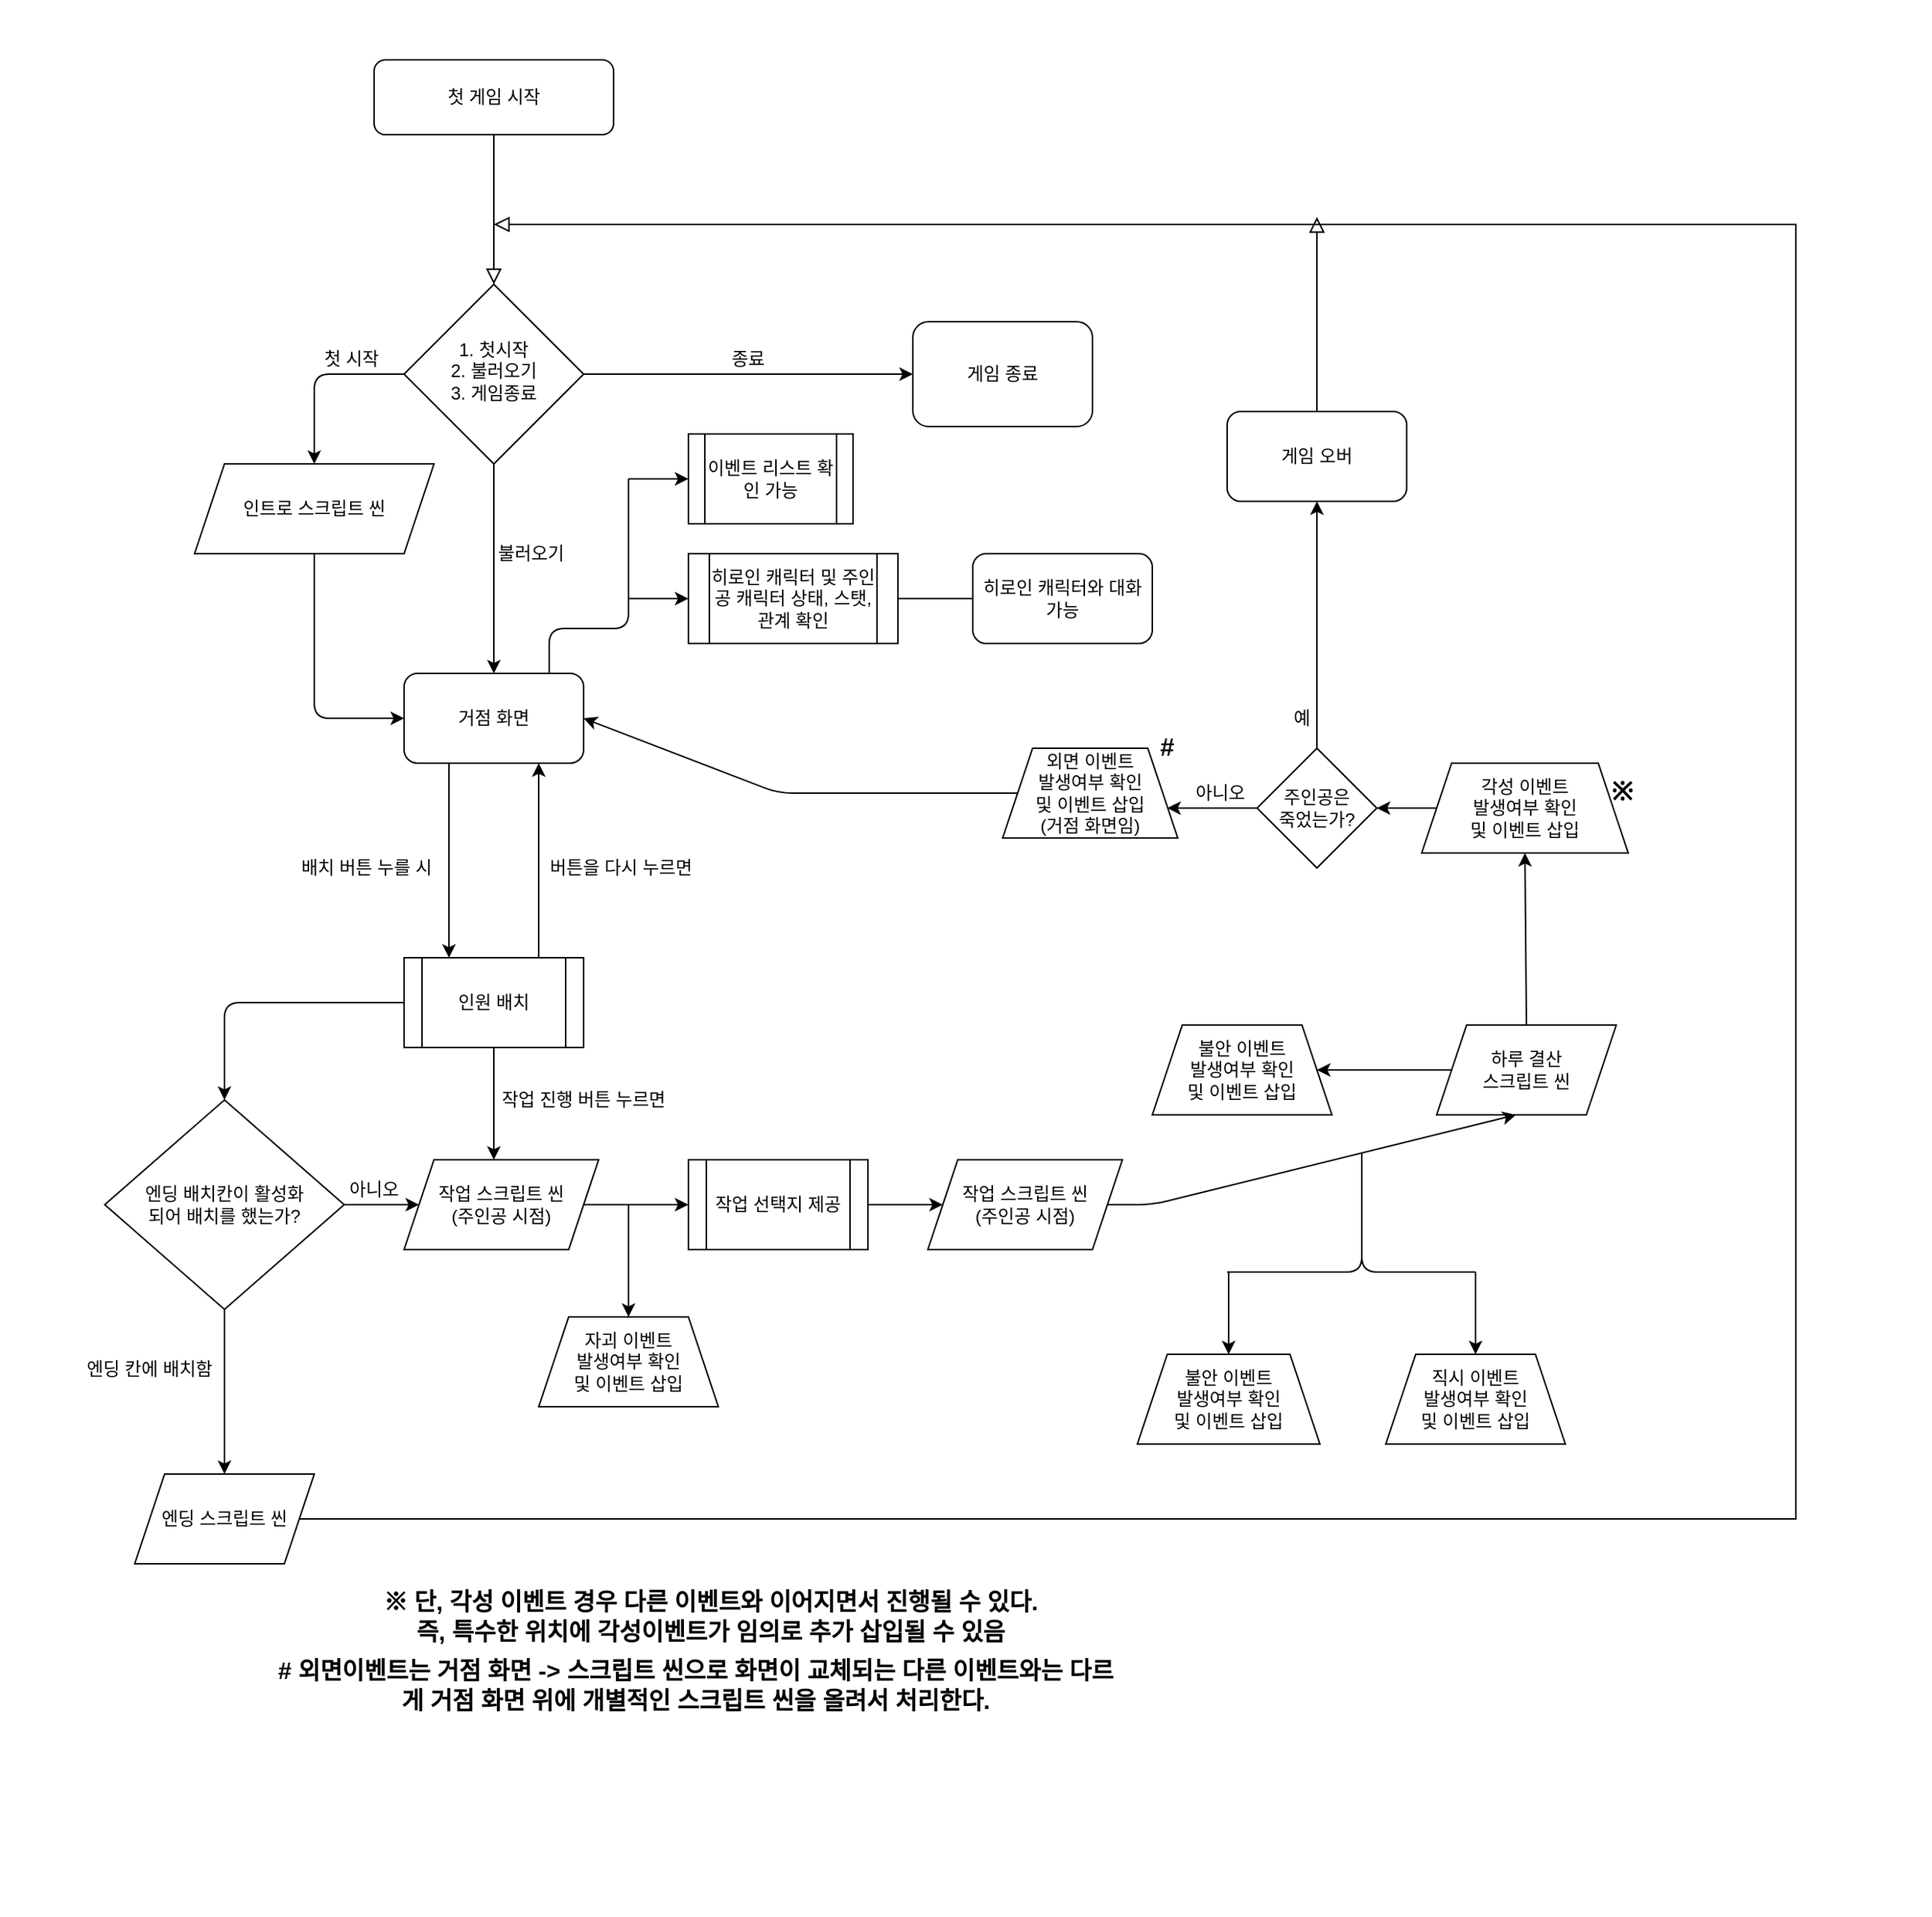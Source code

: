 <mxfile version="26.0.16">
  <diagram id="C5RBs43oDa-KdzZeNtuy" name="Page-1">
    <mxGraphModel grid="1" page="1" gridSize="10" guides="1" tooltips="1" connect="1" arrows="1" fold="1" pageScale="1" pageWidth="827" pageHeight="1169" math="0" shadow="0">
      <root>
        <mxCell id="WIyWlLk6GJQsqaUBKTNV-0" />
        <mxCell id="WIyWlLk6GJQsqaUBKTNV-1" parent="WIyWlLk6GJQsqaUBKTNV-0" />
        <mxCell id="OFdpDf8lXBY_Q7X_61Xx-0" value="" style="rounded=0;whiteSpace=wrap;html=1;fillColor=none;strokeColor=none;" vertex="1" parent="WIyWlLk6GJQsqaUBKTNV-1">
          <mxGeometry x="-50" y="-20" width="1290" height="1280" as="geometry" />
        </mxCell>
        <mxCell id="WIyWlLk6GJQsqaUBKTNV-2" value="" style="rounded=0;html=1;jettySize=auto;orthogonalLoop=1;fontSize=11;endArrow=block;endFill=0;endSize=8;strokeWidth=1;shadow=0;labelBackgroundColor=none;edgeStyle=orthogonalEdgeStyle;" edge="1" parent="WIyWlLk6GJQsqaUBKTNV-1" source="WIyWlLk6GJQsqaUBKTNV-3" target="WIyWlLk6GJQsqaUBKTNV-6">
          <mxGeometry relative="1" as="geometry" />
        </mxCell>
        <mxCell id="WIyWlLk6GJQsqaUBKTNV-3" value="첫 게임 시작" style="rounded=1;whiteSpace=wrap;html=1;fontSize=12;glass=0;strokeWidth=1;shadow=0;" vertex="1" parent="WIyWlLk6GJQsqaUBKTNV-1">
          <mxGeometry x="200" y="20" width="160" height="50" as="geometry" />
        </mxCell>
        <mxCell id="WIyWlLk6GJQsqaUBKTNV-6" value="1. 첫시작&lt;br&gt;2. 불러오기&lt;br&gt;3. 게임종료" style="rhombus;whiteSpace=wrap;html=1;shadow=0;fontFamily=Helvetica;fontSize=12;align=center;strokeWidth=1;spacing=6;spacingTop=-4;" vertex="1" parent="WIyWlLk6GJQsqaUBKTNV-1">
          <mxGeometry x="220" y="170" width="120" height="120" as="geometry" />
        </mxCell>
        <mxCell id="WIyWlLk6GJQsqaUBKTNV-7" value="게임 종료" style="rounded=1;whiteSpace=wrap;html=1;fontSize=12;glass=0;strokeWidth=1;shadow=0;" vertex="1" parent="WIyWlLk6GJQsqaUBKTNV-1">
          <mxGeometry x="560" y="195" width="120" height="70" as="geometry" />
        </mxCell>
        <mxCell id="WIyWlLk6GJQsqaUBKTNV-11" value="거점 화면" style="rounded=1;whiteSpace=wrap;html=1;fontSize=12;glass=0;strokeWidth=1;shadow=0;" vertex="1" parent="WIyWlLk6GJQsqaUBKTNV-1">
          <mxGeometry x="220" y="430" width="120" height="60" as="geometry" />
        </mxCell>
        <mxCell id="paCE8D0T1aVm_U85wlqr-6" value="" style="group" vertex="1" connectable="0" parent="WIyWlLk6GJQsqaUBKTNV-1">
          <mxGeometry x="430" y="210" width="40" height="20" as="geometry" />
        </mxCell>
        <mxCell id="paCE8D0T1aVm_U85wlqr-1" value="" style="edgeStyle=orthogonalEdgeStyle;rounded=0;orthogonalLoop=1;jettySize=auto;html=1;exitX=1;exitY=0.5;exitDx=0;exitDy=0;entryX=0;entryY=0.5;entryDx=0;entryDy=0;" edge="1" parent="paCE8D0T1aVm_U85wlqr-6" source="WIyWlLk6GJQsqaUBKTNV-6" target="WIyWlLk6GJQsqaUBKTNV-7">
          <mxGeometry relative="1" as="geometry">
            <mxPoint x="-30" y="-110" as="targetPoint" />
          </mxGeometry>
        </mxCell>
        <mxCell id="paCE8D0T1aVm_U85wlqr-2" value="종료" style="text;html=1;strokeColor=none;fillColor=none;align=center;verticalAlign=middle;whiteSpace=wrap;rounded=0;" vertex="1" parent="paCE8D0T1aVm_U85wlqr-6">
          <mxGeometry width="40" height="20" as="geometry" />
        </mxCell>
        <mxCell id="paCE8D0T1aVm_U85wlqr-7" value="" style="endArrow=classic;html=1;exitX=0.5;exitY=1;exitDx=0;exitDy=0;entryX=0.5;entryY=0;entryDx=0;entryDy=0;" edge="1" parent="WIyWlLk6GJQsqaUBKTNV-1" source="WIyWlLk6GJQsqaUBKTNV-6" target="WIyWlLk6GJQsqaUBKTNV-11">
          <mxGeometry width="50" height="50" relative="1" as="geometry">
            <mxPoint x="440" y="360" as="sourcePoint" />
            <mxPoint x="490" y="310" as="targetPoint" />
          </mxGeometry>
        </mxCell>
        <mxCell id="paCE8D0T1aVm_U85wlqr-9" value="불러오기" style="text;html=1;strokeColor=none;fillColor=none;align=center;verticalAlign=middle;whiteSpace=wrap;rounded=0;" vertex="1" parent="WIyWlLk6GJQsqaUBKTNV-1">
          <mxGeometry x="280" y="340" width="50" height="20" as="geometry" />
        </mxCell>
        <mxCell id="paCE8D0T1aVm_U85wlqr-12" value="" style="endArrow=classic;html=1;exitX=0;exitY=0.5;exitDx=0;exitDy=0;entryX=0.5;entryY=0;entryDx=0;entryDy=0;" edge="1" parent="WIyWlLk6GJQsqaUBKTNV-1" source="WIyWlLk6GJQsqaUBKTNV-6" target="EhkmRBjbKEWwrHhJ-phg-6">
          <mxGeometry width="50" height="50" relative="1" as="geometry">
            <mxPoint x="140" y="250" as="sourcePoint" />
            <mxPoint x="155" y="290" as="targetPoint" />
            <Array as="points">
              <mxPoint x="160" y="230" />
            </Array>
          </mxGeometry>
        </mxCell>
        <mxCell id="paCE8D0T1aVm_U85wlqr-13" value="" style="endArrow=classic;html=1;exitX=0.5;exitY=1;exitDx=0;exitDy=0;entryX=0;entryY=0.5;entryDx=0;entryDy=0;" edge="1" parent="WIyWlLk6GJQsqaUBKTNV-1" source="EhkmRBjbKEWwrHhJ-phg-6" target="WIyWlLk6GJQsqaUBKTNV-11">
          <mxGeometry width="50" height="50" relative="1" as="geometry">
            <mxPoint x="155" y="350" as="sourcePoint" />
            <mxPoint x="490" y="300" as="targetPoint" />
            <Array as="points">
              <mxPoint x="160" y="460" />
            </Array>
          </mxGeometry>
        </mxCell>
        <mxCell id="paCE8D0T1aVm_U85wlqr-14" value="첫 시작" style="text;html=1;strokeColor=none;fillColor=none;align=center;verticalAlign=middle;whiteSpace=wrap;rounded=0;" vertex="1" parent="WIyWlLk6GJQsqaUBKTNV-1">
          <mxGeometry x="160" y="210" width="50" height="20" as="geometry" />
        </mxCell>
        <mxCell id="paCE8D0T1aVm_U85wlqr-16" value="이벤트 리스트 확인 가능" style="shape=process;whiteSpace=wrap;html=1;backgroundOutline=1;" vertex="1" parent="WIyWlLk6GJQsqaUBKTNV-1">
          <mxGeometry x="410" y="270" width="110" height="60" as="geometry" />
        </mxCell>
        <mxCell id="paCE8D0T1aVm_U85wlqr-17" value="히로인 캐릭터 및 주인공 캐릭터 상태, 스탯, 관계 확인" style="shape=process;whiteSpace=wrap;html=1;backgroundOutline=1;" vertex="1" parent="WIyWlLk6GJQsqaUBKTNV-1">
          <mxGeometry x="410" y="350" width="140" height="60" as="geometry" />
        </mxCell>
        <mxCell id="paCE8D0T1aVm_U85wlqr-18" value="" style="endArrow=none;html=1;exitX=0.808;exitY=0;exitDx=0;exitDy=0;exitPerimeter=0;" edge="1" parent="WIyWlLk6GJQsqaUBKTNV-1" source="WIyWlLk6GJQsqaUBKTNV-11">
          <mxGeometry width="50" height="50" relative="1" as="geometry">
            <mxPoint x="440" y="530" as="sourcePoint" />
            <mxPoint x="370" y="300" as="targetPoint" />
            <Array as="points">
              <mxPoint x="317" y="400" />
              <mxPoint x="370" y="400" />
            </Array>
          </mxGeometry>
        </mxCell>
        <mxCell id="paCE8D0T1aVm_U85wlqr-19" value="" style="endArrow=classic;html=1;entryX=0;entryY=0.5;entryDx=0;entryDy=0;" edge="1" parent="WIyWlLk6GJQsqaUBKTNV-1" target="paCE8D0T1aVm_U85wlqr-16">
          <mxGeometry width="50" height="50" relative="1" as="geometry">
            <mxPoint x="370" y="300" as="sourcePoint" />
            <mxPoint x="490" y="480" as="targetPoint" />
          </mxGeometry>
        </mxCell>
        <mxCell id="paCE8D0T1aVm_U85wlqr-20" value="" style="endArrow=classic;html=1;entryX=0;entryY=0.5;entryDx=0;entryDy=0;" edge="1" parent="WIyWlLk6GJQsqaUBKTNV-1" target="paCE8D0T1aVm_U85wlqr-17">
          <mxGeometry width="50" height="50" relative="1" as="geometry">
            <mxPoint x="370" y="380" as="sourcePoint" />
            <mxPoint x="420" y="310" as="targetPoint" />
          </mxGeometry>
        </mxCell>
        <mxCell id="paCE8D0T1aVm_U85wlqr-21" value="히로인 캐릭터와 대화 가능" style="rounded=1;whiteSpace=wrap;html=1;" vertex="1" parent="WIyWlLk6GJQsqaUBKTNV-1">
          <mxGeometry x="600" y="350" width="120" height="60" as="geometry" />
        </mxCell>
        <mxCell id="paCE8D0T1aVm_U85wlqr-22" value="" style="endArrow=none;html=1;entryX=0;entryY=0.5;entryDx=0;entryDy=0;exitX=1;exitY=0.5;exitDx=0;exitDy=0;" edge="1" parent="WIyWlLk6GJQsqaUBKTNV-1" source="paCE8D0T1aVm_U85wlqr-17" target="paCE8D0T1aVm_U85wlqr-21">
          <mxGeometry width="50" height="50" relative="1" as="geometry">
            <mxPoint x="440" y="320" as="sourcePoint" />
            <mxPoint x="490" y="270" as="targetPoint" />
          </mxGeometry>
        </mxCell>
        <mxCell id="EhkmRBjbKEWwrHhJ-phg-0" value="" style="endArrow=classic;html=1;exitX=0.25;exitY=1;exitDx=0;exitDy=0;entryX=0.25;entryY=0;entryDx=0;entryDy=0;" edge="1" parent="WIyWlLk6GJQsqaUBKTNV-1" source="WIyWlLk6GJQsqaUBKTNV-11" target="EhkmRBjbKEWwrHhJ-phg-15">
          <mxGeometry width="50" height="50" relative="1" as="geometry">
            <mxPoint x="440" y="530" as="sourcePoint" />
            <mxPoint x="250" y="525" as="targetPoint" />
          </mxGeometry>
        </mxCell>
        <mxCell id="EhkmRBjbKEWwrHhJ-phg-1" value="" style="endArrow=classic;html=1;entryX=0.75;entryY=1;entryDx=0;entryDy=0;exitX=0.75;exitY=0;exitDx=0;exitDy=0;" edge="1" parent="WIyWlLk6GJQsqaUBKTNV-1" source="EhkmRBjbKEWwrHhJ-phg-15" target="WIyWlLk6GJQsqaUBKTNV-11">
          <mxGeometry width="50" height="50" relative="1" as="geometry">
            <mxPoint x="300" y="525" as="sourcePoint" />
            <mxPoint x="490" y="480" as="targetPoint" />
          </mxGeometry>
        </mxCell>
        <mxCell id="EhkmRBjbKEWwrHhJ-phg-2" value="버튼을 다시 누르면" style="text;html=1;strokeColor=none;fillColor=none;align=center;verticalAlign=middle;whiteSpace=wrap;rounded=0;" vertex="1" parent="WIyWlLk6GJQsqaUBKTNV-1">
          <mxGeometry x="310" y="550" width="110" height="20" as="geometry" />
        </mxCell>
        <mxCell id="EhkmRBjbKEWwrHhJ-phg-3" value="배치 버튼 누를 시" style="text;html=1;strokeColor=none;fillColor=none;align=center;verticalAlign=middle;whiteSpace=wrap;rounded=0;" vertex="1" parent="WIyWlLk6GJQsqaUBKTNV-1">
          <mxGeometry x="140" y="550" width="110" height="20" as="geometry" />
        </mxCell>
        <mxCell id="EhkmRBjbKEWwrHhJ-phg-4" value="" style="endArrow=classic;html=1;exitX=0;exitY=0.5;exitDx=0;exitDy=0;entryX=0.5;entryY=0;entryDx=0;entryDy=0;" edge="1" parent="WIyWlLk6GJQsqaUBKTNV-1" source="EhkmRBjbKEWwrHhJ-phg-15" target="EhkmRBjbKEWwrHhJ-phg-5">
          <mxGeometry width="50" height="50" relative="1" as="geometry">
            <mxPoint x="230" y="650" as="sourcePoint" />
            <mxPoint x="130" y="755" as="targetPoint" />
            <Array as="points">
              <mxPoint x="100" y="650" />
            </Array>
          </mxGeometry>
        </mxCell>
        <mxCell id="EhkmRBjbKEWwrHhJ-phg-5" value="엔딩 배치칸이 활성화&lt;br&gt;되어 배치를 했는가?" style="rhombus;whiteSpace=wrap;html=1;" vertex="1" parent="WIyWlLk6GJQsqaUBKTNV-1">
          <mxGeometry x="20" y="715" width="160" height="140" as="geometry" />
        </mxCell>
        <mxCell id="EhkmRBjbKEWwrHhJ-phg-6" value="&lt;span&gt;인트로 스크립트 씬&lt;/span&gt;" style="shape=parallelogram;perimeter=parallelogramPerimeter;whiteSpace=wrap;html=1;fixedSize=1;" vertex="1" parent="WIyWlLk6GJQsqaUBKTNV-1">
          <mxGeometry x="80" y="290" width="160" height="60" as="geometry" />
        </mxCell>
        <mxCell id="EhkmRBjbKEWwrHhJ-phg-7" value="" style="endArrow=classic;html=1;exitX=0.5;exitY=1;exitDx=0;exitDy=0;" edge="1" parent="WIyWlLk6GJQsqaUBKTNV-1" source="EhkmRBjbKEWwrHhJ-phg-5">
          <mxGeometry width="50" height="50" relative="1" as="geometry">
            <mxPoint x="420" y="795" as="sourcePoint" />
            <mxPoint x="100" y="965" as="targetPoint" />
          </mxGeometry>
        </mxCell>
        <mxCell id="EhkmRBjbKEWwrHhJ-phg-8" value="엔딩 스크립트 씬" style="shape=parallelogram;perimeter=parallelogramPerimeter;whiteSpace=wrap;html=1;fixedSize=1;" vertex="1" parent="WIyWlLk6GJQsqaUBKTNV-1">
          <mxGeometry x="40" y="965" width="120" height="60" as="geometry" />
        </mxCell>
        <mxCell id="EhkmRBjbKEWwrHhJ-phg-11" value="엔딩 칸에 배치함" style="text;html=1;strokeColor=none;fillColor=none;align=center;verticalAlign=middle;whiteSpace=wrap;rounded=0;" vertex="1" parent="WIyWlLk6GJQsqaUBKTNV-1">
          <mxGeometry y="885" width="100" height="20" as="geometry" />
        </mxCell>
        <mxCell id="EhkmRBjbKEWwrHhJ-phg-14" value="작업 스크립트 씬&lt;br&gt;(주인공 시점)" style="shape=parallelogram;perimeter=parallelogramPerimeter;whiteSpace=wrap;html=1;fixedSize=1;" vertex="1" parent="WIyWlLk6GJQsqaUBKTNV-1">
          <mxGeometry x="220" y="755" width="130" height="60" as="geometry" />
        </mxCell>
        <mxCell id="EhkmRBjbKEWwrHhJ-phg-15" value="&lt;span&gt;인원 배치&lt;/span&gt;" style="shape=process;whiteSpace=wrap;html=1;backgroundOutline=1;" vertex="1" parent="WIyWlLk6GJQsqaUBKTNV-1">
          <mxGeometry x="220" y="620" width="120" height="60" as="geometry" />
        </mxCell>
        <mxCell id="EhkmRBjbKEWwrHhJ-phg-16" value="" style="endArrow=classic;html=1;exitX=0.5;exitY=1;exitDx=0;exitDy=0;" edge="1" parent="WIyWlLk6GJQsqaUBKTNV-1" source="EhkmRBjbKEWwrHhJ-phg-15">
          <mxGeometry width="50" height="50" relative="1" as="geometry">
            <mxPoint x="263" y="680" as="sourcePoint" />
            <mxPoint x="280" y="755" as="targetPoint" />
          </mxGeometry>
        </mxCell>
        <mxCell id="EhkmRBjbKEWwrHhJ-phg-17" value="" style="endArrow=classic;html=1;exitX=1;exitY=0.5;exitDx=0;exitDy=0;entryX=0;entryY=0.5;entryDx=0;entryDy=0;" edge="1" parent="WIyWlLk6GJQsqaUBKTNV-1" source="EhkmRBjbKEWwrHhJ-phg-5" target="EhkmRBjbKEWwrHhJ-phg-14">
          <mxGeometry width="50" height="50" relative="1" as="geometry">
            <mxPoint x="420" y="675" as="sourcePoint" />
            <mxPoint x="470" y="625" as="targetPoint" />
          </mxGeometry>
        </mxCell>
        <mxCell id="EhkmRBjbKEWwrHhJ-phg-18" value="작업 진행 버튼 누르면" style="text;html=1;strokeColor=none;fillColor=none;align=center;verticalAlign=middle;whiteSpace=wrap;rounded=0;" vertex="1" parent="WIyWlLk6GJQsqaUBKTNV-1">
          <mxGeometry x="280" y="705" width="120" height="20" as="geometry" />
        </mxCell>
        <mxCell id="EhkmRBjbKEWwrHhJ-phg-19" value="아니오" style="text;html=1;strokeColor=none;fillColor=none;align=center;verticalAlign=middle;whiteSpace=wrap;rounded=0;" vertex="1" parent="WIyWlLk6GJQsqaUBKTNV-1">
          <mxGeometry x="140" y="765" width="120" height="20" as="geometry" />
        </mxCell>
        <mxCell id="EhkmRBjbKEWwrHhJ-phg-21" value="" style="endArrow=classic;html=1;exitX=1;exitY=0.5;exitDx=0;exitDy=0;entryX=0;entryY=0.5;entryDx=0;entryDy=0;" edge="1" parent="WIyWlLk6GJQsqaUBKTNV-1" source="EhkmRBjbKEWwrHhJ-phg-14" target="EhkmRBjbKEWwrHhJ-phg-22">
          <mxGeometry width="50" height="50" relative="1" as="geometry">
            <mxPoint x="420" y="855" as="sourcePoint" />
            <mxPoint x="410" y="785" as="targetPoint" />
          </mxGeometry>
        </mxCell>
        <mxCell id="EhkmRBjbKEWwrHhJ-phg-22" value="작업 선택지 제공" style="shape=process;whiteSpace=wrap;html=1;backgroundOutline=1;" vertex="1" parent="WIyWlLk6GJQsqaUBKTNV-1">
          <mxGeometry x="410" y="755" width="120" height="60" as="geometry" />
        </mxCell>
        <mxCell id="EhkmRBjbKEWwrHhJ-phg-23" value="" style="endArrow=classic;html=1;exitX=1;exitY=0.5;exitDx=0;exitDy=0;entryX=0;entryY=0.5;entryDx=0;entryDy=0;" edge="1" parent="WIyWlLk6GJQsqaUBKTNV-1" source="EhkmRBjbKEWwrHhJ-phg-22" target="EhkmRBjbKEWwrHhJ-phg-24">
          <mxGeometry width="50" height="50" relative="1" as="geometry">
            <mxPoint x="420" y="855" as="sourcePoint" />
            <mxPoint x="580" y="785" as="targetPoint" />
          </mxGeometry>
        </mxCell>
        <mxCell id="EhkmRBjbKEWwrHhJ-phg-24" value="&lt;span&gt;작업 스크립트 씬&lt;/span&gt;&lt;br&gt;&lt;span&gt;(주인공 시점)&lt;/span&gt;" style="shape=parallelogram;perimeter=parallelogramPerimeter;whiteSpace=wrap;html=1;fixedSize=1;" vertex="1" parent="WIyWlLk6GJQsqaUBKTNV-1">
          <mxGeometry x="570" y="755" width="130" height="60" as="geometry" />
        </mxCell>
        <mxCell id="EhkmRBjbKEWwrHhJ-phg-25" value="자괴 이벤트&lt;br&gt;발생여부 확인&lt;br&gt;및 이벤트 삽입" style="shape=trapezoid;perimeter=trapezoidPerimeter;whiteSpace=wrap;html=1;fixedSize=1;" vertex="1" parent="WIyWlLk6GJQsqaUBKTNV-1">
          <mxGeometry x="310" y="860" width="120" height="60" as="geometry" />
        </mxCell>
        <mxCell id="EhkmRBjbKEWwrHhJ-phg-26" value="불안 이벤트&lt;br&gt;발생여부 확인&lt;br&gt;및 이벤트 삽입" style="shape=trapezoid;perimeter=trapezoidPerimeter;whiteSpace=wrap;html=1;fixedSize=1;" vertex="1" parent="WIyWlLk6GJQsqaUBKTNV-1">
          <mxGeometry x="710" y="885" width="122" height="60" as="geometry" />
        </mxCell>
        <mxCell id="EhkmRBjbKEWwrHhJ-phg-27" value="직시 이벤트&lt;br&gt;발생여부 확인&lt;br&gt;및 이벤트 삽입" style="shape=trapezoid;perimeter=trapezoidPerimeter;whiteSpace=wrap;html=1;fixedSize=1;" vertex="1" parent="WIyWlLk6GJQsqaUBKTNV-1">
          <mxGeometry x="876" y="885" width="120" height="60" as="geometry" />
        </mxCell>
        <mxCell id="EhkmRBjbKEWwrHhJ-phg-28" value="" style="endArrow=none;html=1;endSize=6;" edge="1" parent="WIyWlLk6GJQsqaUBKTNV-1">
          <mxGeometry width="50" height="50" relative="1" as="geometry">
            <mxPoint x="770" y="830" as="sourcePoint" />
            <mxPoint x="860" y="750" as="targetPoint" />
            <Array as="points">
              <mxPoint x="860" y="830" />
              <mxPoint x="860" y="770" />
            </Array>
          </mxGeometry>
        </mxCell>
        <mxCell id="EhkmRBjbKEWwrHhJ-phg-29" value="" style="endArrow=classic;html=1;entryX=0.5;entryY=0;entryDx=0;entryDy=0;" edge="1" parent="WIyWlLk6GJQsqaUBKTNV-1" target="EhkmRBjbKEWwrHhJ-phg-25">
          <mxGeometry width="50" height="50" relative="1" as="geometry">
            <mxPoint x="370" y="820" as="sourcePoint" />
            <mxPoint x="580" y="770" as="targetPoint" />
          </mxGeometry>
        </mxCell>
        <mxCell id="EhkmRBjbKEWwrHhJ-phg-32" value="" style="endArrow=classic;html=1;entryX=0.5;entryY=0;entryDx=0;entryDy=0;" edge="1" parent="WIyWlLk6GJQsqaUBKTNV-1" target="EhkmRBjbKEWwrHhJ-phg-27">
          <mxGeometry width="50" height="50" relative="1" as="geometry">
            <mxPoint x="936" y="830" as="sourcePoint" />
            <mxPoint x="646" y="915" as="targetPoint" />
          </mxGeometry>
        </mxCell>
        <mxCell id="EhkmRBjbKEWwrHhJ-phg-31" value="" style="endArrow=classic;html=1;entryX=0.5;entryY=0;entryDx=0;entryDy=0;" edge="1" parent="WIyWlLk6GJQsqaUBKTNV-1" target="EhkmRBjbKEWwrHhJ-phg-26">
          <mxGeometry width="50" height="50" relative="1" as="geometry">
            <mxPoint x="771" y="830" as="sourcePoint" />
            <mxPoint x="636" y="905" as="targetPoint" />
          </mxGeometry>
        </mxCell>
        <mxCell id="EhkmRBjbKEWwrHhJ-phg-34" value="" style="rounded=0;html=1;jettySize=auto;orthogonalLoop=1;fontSize=11;endArrow=block;endFill=0;endSize=8;strokeWidth=1;shadow=0;labelBackgroundColor=none;edgeStyle=orthogonalEdgeStyle;exitX=1;exitY=0.5;exitDx=0;exitDy=0;" edge="1" parent="WIyWlLk6GJQsqaUBKTNV-1" source="EhkmRBjbKEWwrHhJ-phg-8">
          <mxGeometry relative="1" as="geometry">
            <mxPoint x="290" y="80" as="sourcePoint" />
            <mxPoint x="280" y="130" as="targetPoint" />
            <Array as="points">
              <mxPoint x="1150" y="995" />
              <mxPoint x="1150" y="130" />
            </Array>
          </mxGeometry>
        </mxCell>
        <mxCell id="EhkmRBjbKEWwrHhJ-phg-35" value="" style="endArrow=none;html=1;" edge="1" parent="WIyWlLk6GJQsqaUBKTNV-1">
          <mxGeometry width="50" height="50" relative="1" as="geometry">
            <mxPoint x="370" y="785" as="sourcePoint" />
            <mxPoint x="370" y="860" as="targetPoint" />
            <Array as="points">
              <mxPoint x="370" y="830" />
            </Array>
          </mxGeometry>
        </mxCell>
        <mxCell id="EhkmRBjbKEWwrHhJ-phg-36" value="하루 결산&lt;br&gt;스크립트 씬" style="shape=parallelogram;perimeter=parallelogramPerimeter;whiteSpace=wrap;html=1;fixedSize=1;" vertex="1" parent="WIyWlLk6GJQsqaUBKTNV-1">
          <mxGeometry x="910" y="665" width="120" height="60" as="geometry" />
        </mxCell>
        <mxCell id="EhkmRBjbKEWwrHhJ-phg-37" value="" style="endArrow=classic;html=1;entryX=0.442;entryY=1;entryDx=0;entryDy=0;exitX=1;exitY=0.5;exitDx=0;exitDy=0;entryPerimeter=0;" edge="1" parent="WIyWlLk6GJQsqaUBKTNV-1" source="EhkmRBjbKEWwrHhJ-phg-24" target="EhkmRBjbKEWwrHhJ-phg-36">
          <mxGeometry width="50" height="50" relative="1" as="geometry">
            <mxPoint x="90" y="745" as="sourcePoint" />
            <mxPoint x="140" y="695" as="targetPoint" />
            <Array as="points">
              <mxPoint x="720" y="785" />
            </Array>
          </mxGeometry>
        </mxCell>
        <mxCell id="EhkmRBjbKEWwrHhJ-phg-38" value="&lt;span&gt;불안 이벤트&lt;/span&gt;&lt;br&gt;&lt;span&gt;발생여부 확인&lt;/span&gt;&lt;br&gt;&lt;span&gt;및 이벤트 삽입&lt;/span&gt;" style="shape=trapezoid;perimeter=trapezoidPerimeter;whiteSpace=wrap;html=1;fixedSize=1;" vertex="1" parent="WIyWlLk6GJQsqaUBKTNV-1">
          <mxGeometry x="720" y="665" width="120" height="60" as="geometry" />
        </mxCell>
        <mxCell id="EhkmRBjbKEWwrHhJ-phg-39" value="&lt;span&gt;외면 이벤트&lt;/span&gt;&lt;br&gt;&lt;span&gt;발생여부 확인&lt;br&gt;및 이벤트 삽입&lt;br&gt;(거점 화면임)&lt;br&gt;&lt;/span&gt;" style="shape=trapezoid;perimeter=trapezoidPerimeter;whiteSpace=wrap;html=1;fixedSize=1;" vertex="1" parent="WIyWlLk6GJQsqaUBKTNV-1">
          <mxGeometry x="620" y="480" width="117" height="60" as="geometry" />
        </mxCell>
        <mxCell id="EhkmRBjbKEWwrHhJ-phg-40" value="&lt;span&gt;각성 이벤트&lt;/span&gt;&lt;br&gt;&lt;span&gt;발생여부 확인&lt;/span&gt;&lt;br&gt;&lt;span&gt;및 이벤트 삽입&lt;/span&gt;" style="shape=trapezoid;perimeter=trapezoidPerimeter;whiteSpace=wrap;html=1;fixedSize=1;" vertex="1" parent="WIyWlLk6GJQsqaUBKTNV-1">
          <mxGeometry x="900" y="490" width="138" height="60" as="geometry" />
        </mxCell>
        <mxCell id="EhkmRBjbKEWwrHhJ-phg-41" value="" style="endArrow=classic;html=1;entryX=0.5;entryY=1;entryDx=0;entryDy=0;exitX=0.5;exitY=0;exitDx=0;exitDy=0;" edge="1" parent="WIyWlLk6GJQsqaUBKTNV-1" source="EhkmRBjbKEWwrHhJ-phg-36" target="EhkmRBjbKEWwrHhJ-phg-40">
          <mxGeometry width="50" height="50" relative="1" as="geometry">
            <mxPoint x="925" y="615" as="sourcePoint" />
            <mxPoint x="710" y="560" as="targetPoint" />
          </mxGeometry>
        </mxCell>
        <mxCell id="EhkmRBjbKEWwrHhJ-phg-47" value="" style="endArrow=classic;html=1;exitX=0;exitY=0.5;exitDx=0;exitDy=0;entryX=1;entryY=0.5;entryDx=0;entryDy=0;" edge="1" parent="WIyWlLk6GJQsqaUBKTNV-1" source="EhkmRBjbKEWwrHhJ-phg-36" target="EhkmRBjbKEWwrHhJ-phg-38">
          <mxGeometry width="50" height="50" relative="1" as="geometry">
            <mxPoint x="790" y="690" as="sourcePoint" />
            <mxPoint x="880" y="680" as="targetPoint" />
          </mxGeometry>
        </mxCell>
        <mxCell id="EhkmRBjbKEWwrHhJ-phg-49" value="주인공은&lt;br&gt;죽었는가?" style="rhombus;whiteSpace=wrap;html=1;" vertex="1" parent="WIyWlLk6GJQsqaUBKTNV-1">
          <mxGeometry x="790" y="480" width="80" height="80" as="geometry" />
        </mxCell>
        <mxCell id="EhkmRBjbKEWwrHhJ-phg-50" value="" style="endArrow=classic;html=1;exitX=0;exitY=0.5;exitDx=0;exitDy=0;entryX=1;entryY=0.5;entryDx=0;entryDy=0;" edge="1" parent="WIyWlLk6GJQsqaUBKTNV-1" source="EhkmRBjbKEWwrHhJ-phg-40" target="EhkmRBjbKEWwrHhJ-phg-49">
          <mxGeometry width="50" height="50" relative="1" as="geometry">
            <mxPoint x="660" y="450" as="sourcePoint" />
            <mxPoint x="710" y="400" as="targetPoint" />
          </mxGeometry>
        </mxCell>
        <mxCell id="EhkmRBjbKEWwrHhJ-phg-52" value="" style="endArrow=classic;html=1;exitX=0;exitY=0.5;exitDx=0;exitDy=0;entryX=1;entryY=0.5;entryDx=0;entryDy=0;" edge="1" parent="WIyWlLk6GJQsqaUBKTNV-1" source="EhkmRBjbKEWwrHhJ-phg-39" target="WIyWlLk6GJQsqaUBKTNV-11">
          <mxGeometry width="50" height="50" relative="1" as="geometry">
            <mxPoint x="420" y="400" as="sourcePoint" />
            <mxPoint x="470" y="350" as="targetPoint" />
            <Array as="points">
              <mxPoint x="470" y="510" />
            </Array>
          </mxGeometry>
        </mxCell>
        <mxCell id="EhkmRBjbKEWwrHhJ-phg-51" value="" style="endArrow=classic;html=1;exitX=0;exitY=0.5;exitDx=0;exitDy=0;" edge="1" parent="WIyWlLk6GJQsqaUBKTNV-1" source="EhkmRBjbKEWwrHhJ-phg-49">
          <mxGeometry width="50" height="50" relative="1" as="geometry">
            <mxPoint x="880" y="530" as="sourcePoint" />
            <mxPoint x="730" y="520" as="targetPoint" />
          </mxGeometry>
        </mxCell>
        <mxCell id="EhkmRBjbKEWwrHhJ-phg-54" value="게임 오버" style="rounded=1;whiteSpace=wrap;html=1;" vertex="1" parent="WIyWlLk6GJQsqaUBKTNV-1">
          <mxGeometry x="770" y="255" width="120" height="60" as="geometry" />
        </mxCell>
        <mxCell id="EhkmRBjbKEWwrHhJ-phg-57" value="" style="endArrow=classic;html=1;entryX=0.5;entryY=1;entryDx=0;entryDy=0;exitX=0.5;exitY=0;exitDx=0;exitDy=0;" edge="1" parent="WIyWlLk6GJQsqaUBKTNV-1" source="EhkmRBjbKEWwrHhJ-phg-49" target="EhkmRBjbKEWwrHhJ-phg-54">
          <mxGeometry width="50" height="50" relative="1" as="geometry">
            <mxPoint x="370" y="450" as="sourcePoint" />
            <mxPoint x="420" y="400" as="targetPoint" />
            <Array as="points" />
          </mxGeometry>
        </mxCell>
        <mxCell id="EhkmRBjbKEWwrHhJ-phg-59" value="" style="rounded=0;html=1;jettySize=auto;orthogonalLoop=1;fontSize=11;endArrow=block;endFill=0;endSize=8;strokeWidth=1;shadow=0;labelBackgroundColor=none;edgeStyle=orthogonalEdgeStyle;exitX=0.5;exitY=0;exitDx=0;exitDy=0;" edge="1" parent="WIyWlLk6GJQsqaUBKTNV-1" source="EhkmRBjbKEWwrHhJ-phg-54">
          <mxGeometry relative="1" as="geometry">
            <mxPoint x="390" y="75" as="sourcePoint" />
            <mxPoint x="830" y="125" as="targetPoint" />
          </mxGeometry>
        </mxCell>
        <mxCell id="EhkmRBjbKEWwrHhJ-phg-60" value="&lt;b&gt;&lt;font style=&quot;font-size: 16px&quot;&gt;※ 단, 각성 이벤트 경우 다른 이벤트와 이어지면서 진행될 수 있다.&lt;br&gt;즉, 특수한 위치에 각성이벤트가 임의로 추가 삽입될 수 있음&lt;br&gt;&lt;/font&gt;&lt;/b&gt;" style="text;html=1;strokeColor=none;fillColor=none;align=center;verticalAlign=middle;whiteSpace=wrap;rounded=0;" vertex="1" parent="WIyWlLk6GJQsqaUBKTNV-1">
          <mxGeometry x="170" y="1050" width="510" height="20" as="geometry" />
        </mxCell>
        <mxCell id="EhkmRBjbKEWwrHhJ-phg-62" value="예" style="text;html=1;strokeColor=none;fillColor=none;align=center;verticalAlign=middle;whiteSpace=wrap;rounded=0;" vertex="1" parent="WIyWlLk6GJQsqaUBKTNV-1">
          <mxGeometry x="800" y="450" width="40" height="20" as="geometry" />
        </mxCell>
        <mxCell id="EhkmRBjbKEWwrHhJ-phg-63" value="&lt;b&gt;&lt;font style=&quot;font-size: 17px&quot;&gt;※&lt;/font&gt;&lt;/b&gt;" style="text;html=1;strokeColor=none;fillColor=none;align=center;verticalAlign=middle;whiteSpace=wrap;rounded=0;" vertex="1" parent="WIyWlLk6GJQsqaUBKTNV-1">
          <mxGeometry x="1010" y="500" width="48" height="20" as="geometry" />
        </mxCell>
        <mxCell id="EhkmRBjbKEWwrHhJ-phg-64" value="&lt;b&gt;&lt;font style=&quot;font-size: 17px&quot;&gt;#&lt;/font&gt;&lt;/b&gt;" style="text;html=1;strokeColor=none;fillColor=none;align=center;verticalAlign=middle;whiteSpace=wrap;rounded=0;" vertex="1" parent="WIyWlLk6GJQsqaUBKTNV-1">
          <mxGeometry x="710" y="470" width="40" height="20" as="geometry" />
        </mxCell>
        <mxCell id="EhkmRBjbKEWwrHhJ-phg-65" value="&lt;b&gt;&lt;font style=&quot;font-size: 16px&quot;&gt;# 외면이벤트는 거점 화면 -&amp;gt; 스크립트 씬으로 화면이 교체되는 다른 이벤트와는 다르게 거점 화면 위에 개별적인 스크립트 씬을 올려서 처리한다.&lt;br&gt;&lt;/font&gt;&lt;/b&gt;" style="text;html=1;strokeColor=none;fillColor=none;align=center;verticalAlign=middle;whiteSpace=wrap;rounded=0;" vertex="1" parent="WIyWlLk6GJQsqaUBKTNV-1">
          <mxGeometry x="130" y="1096" width="570" height="20" as="geometry" />
        </mxCell>
        <mxCell id="EhkmRBjbKEWwrHhJ-phg-53" value="아니오" style="text;html=1;strokeColor=none;fillColor=none;align=center;verticalAlign=middle;whiteSpace=wrap;rounded=0;" vertex="1" parent="WIyWlLk6GJQsqaUBKTNV-1">
          <mxGeometry x="746" y="500" width="39" height="20" as="geometry" />
        </mxCell>
        <mxCell id="g8Oa0V4Z0J7He8jRQfen-0" value="" style="endArrow=none;html=1;endSize=6;" edge="1" parent="WIyWlLk6GJQsqaUBKTNV-1">
          <mxGeometry width="50" height="50" relative="1" as="geometry">
            <mxPoint x="860" y="750" as="sourcePoint" />
            <mxPoint x="936" y="830" as="targetPoint" />
            <Array as="points">
              <mxPoint x="860" y="830" />
            </Array>
          </mxGeometry>
        </mxCell>
      </root>
    </mxGraphModel>
  </diagram>
</mxfile>
